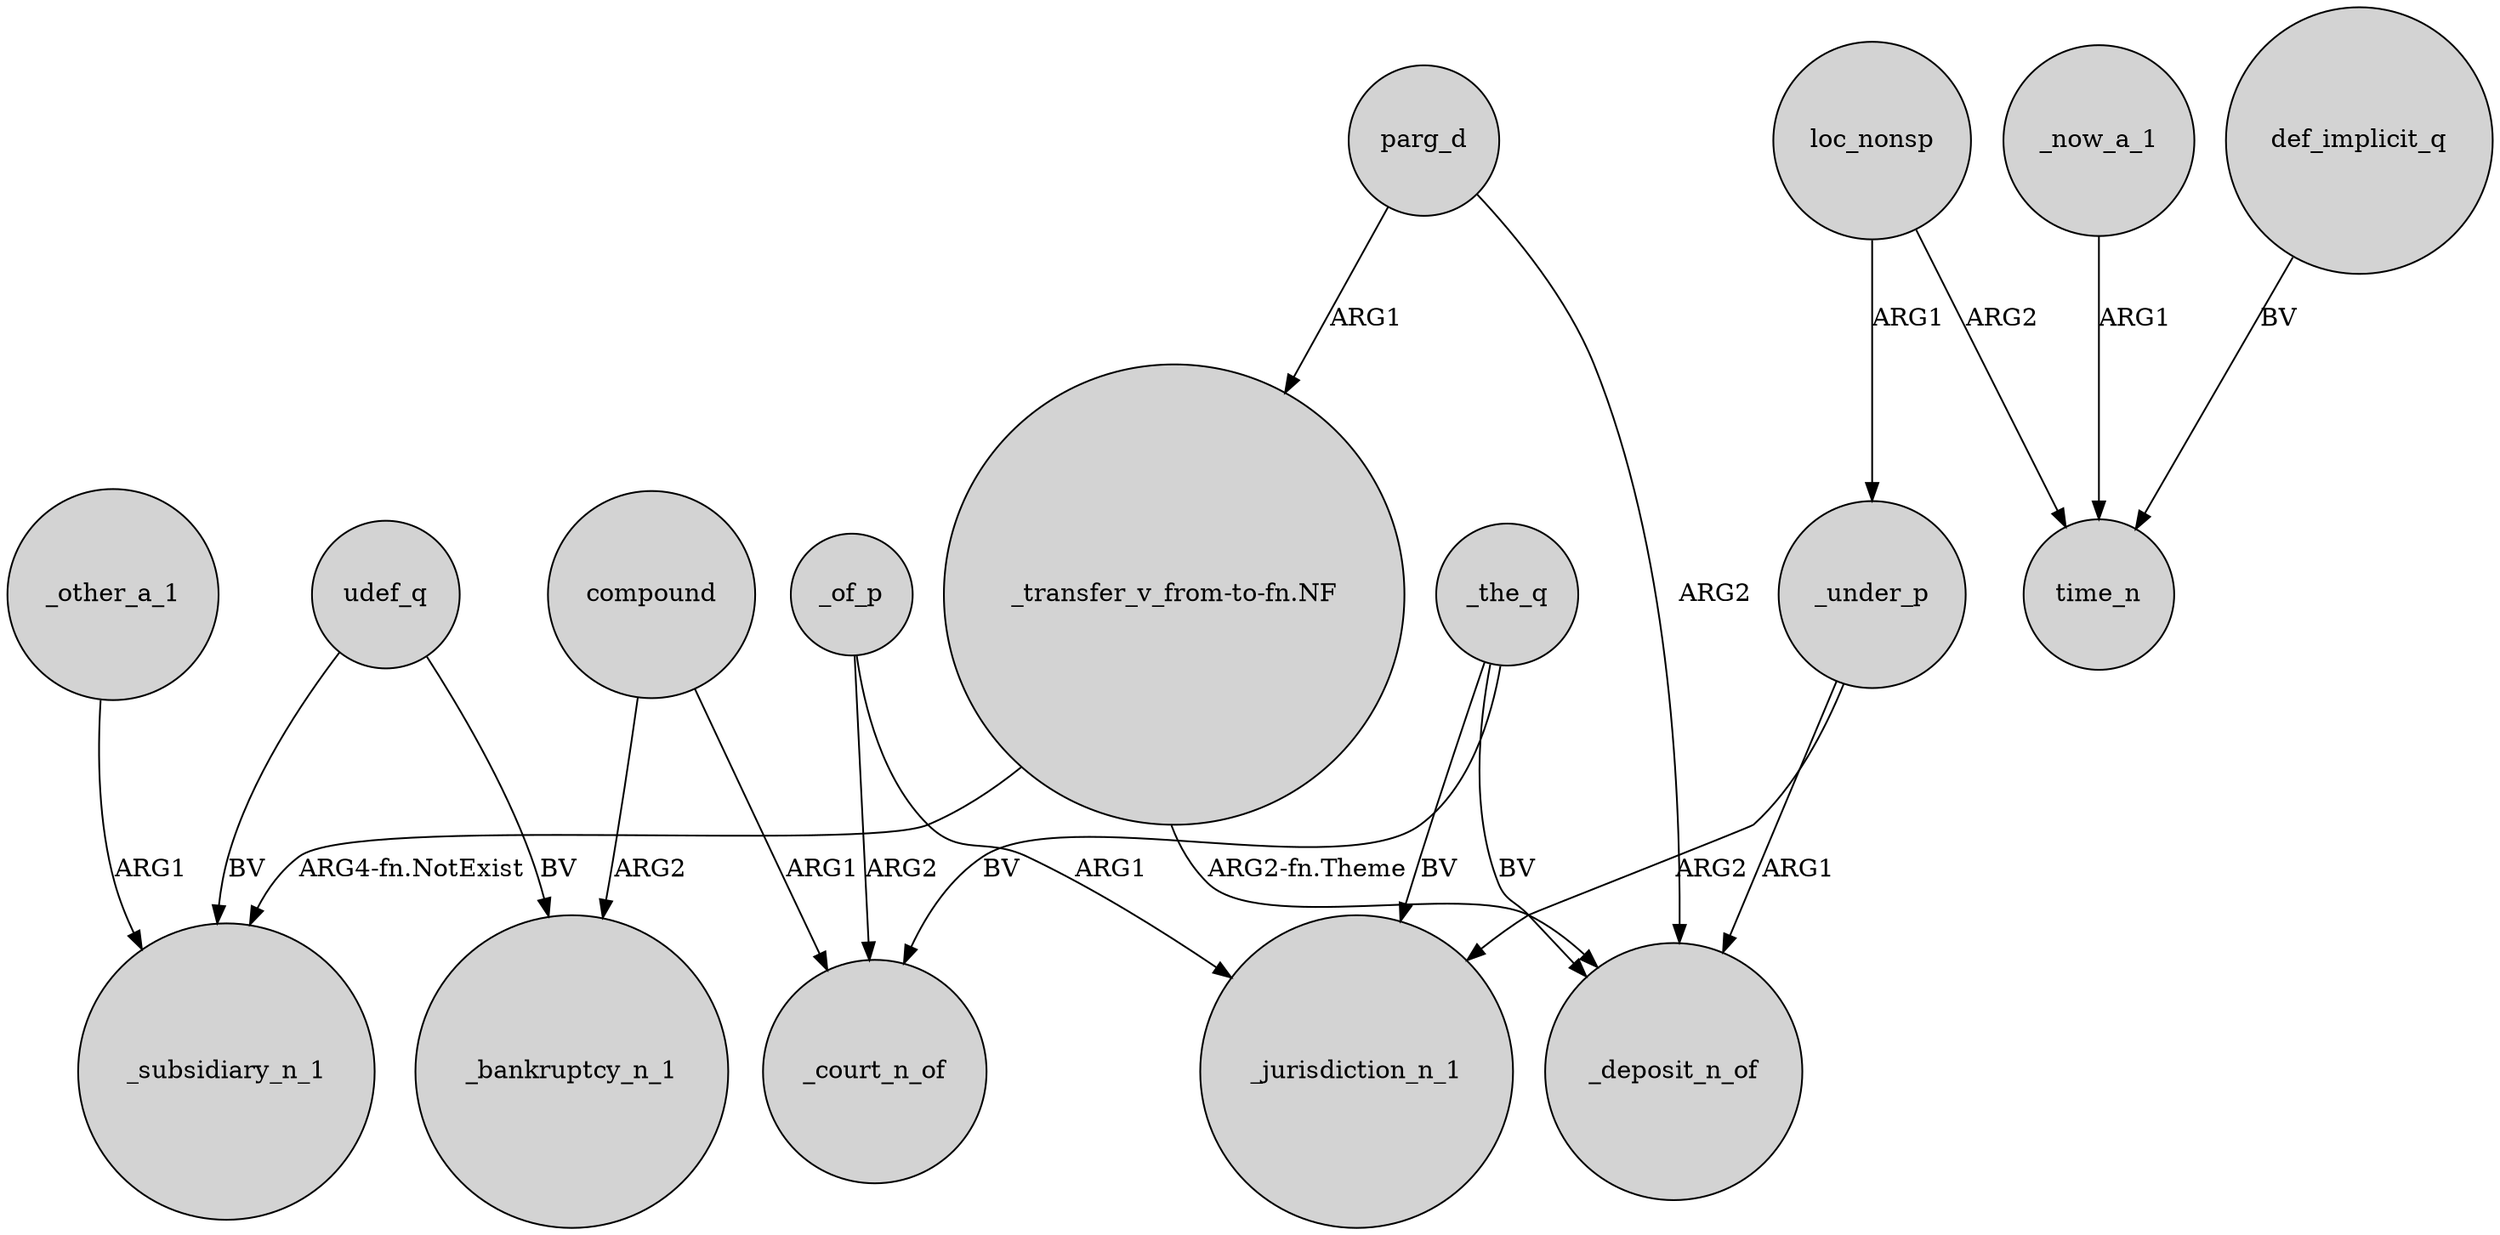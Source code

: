 digraph {
	node [shape=circle style=filled]
	udef_q -> _bankruptcy_n_1 [label=BV]
	_under_p -> _deposit_n_of [label=ARG1]
	compound -> _bankruptcy_n_1 [label=ARG2]
	_of_p -> _jurisdiction_n_1 [label=ARG1]
	"_transfer_v_from-to-fn.NF" -> _deposit_n_of [label="ARG2-fn.Theme"]
	_the_q -> _court_n_of [label=BV]
	_other_a_1 -> _subsidiary_n_1 [label=ARG1]
	udef_q -> _subsidiary_n_1 [label=BV]
	parg_d -> "_transfer_v_from-to-fn.NF" [label=ARG1]
	loc_nonsp -> time_n [label=ARG2]
	parg_d -> _deposit_n_of [label=ARG2]
	"_transfer_v_from-to-fn.NF" -> _subsidiary_n_1 [label="ARG4-fn.NotExist"]
	_now_a_1 -> time_n [label=ARG1]
	_the_q -> _deposit_n_of [label=BV]
	_of_p -> _court_n_of [label=ARG2]
	_the_q -> _jurisdiction_n_1 [label=BV]
	_under_p -> _jurisdiction_n_1 [label=ARG2]
	loc_nonsp -> _under_p [label=ARG1]
	compound -> _court_n_of [label=ARG1]
	def_implicit_q -> time_n [label=BV]
}
